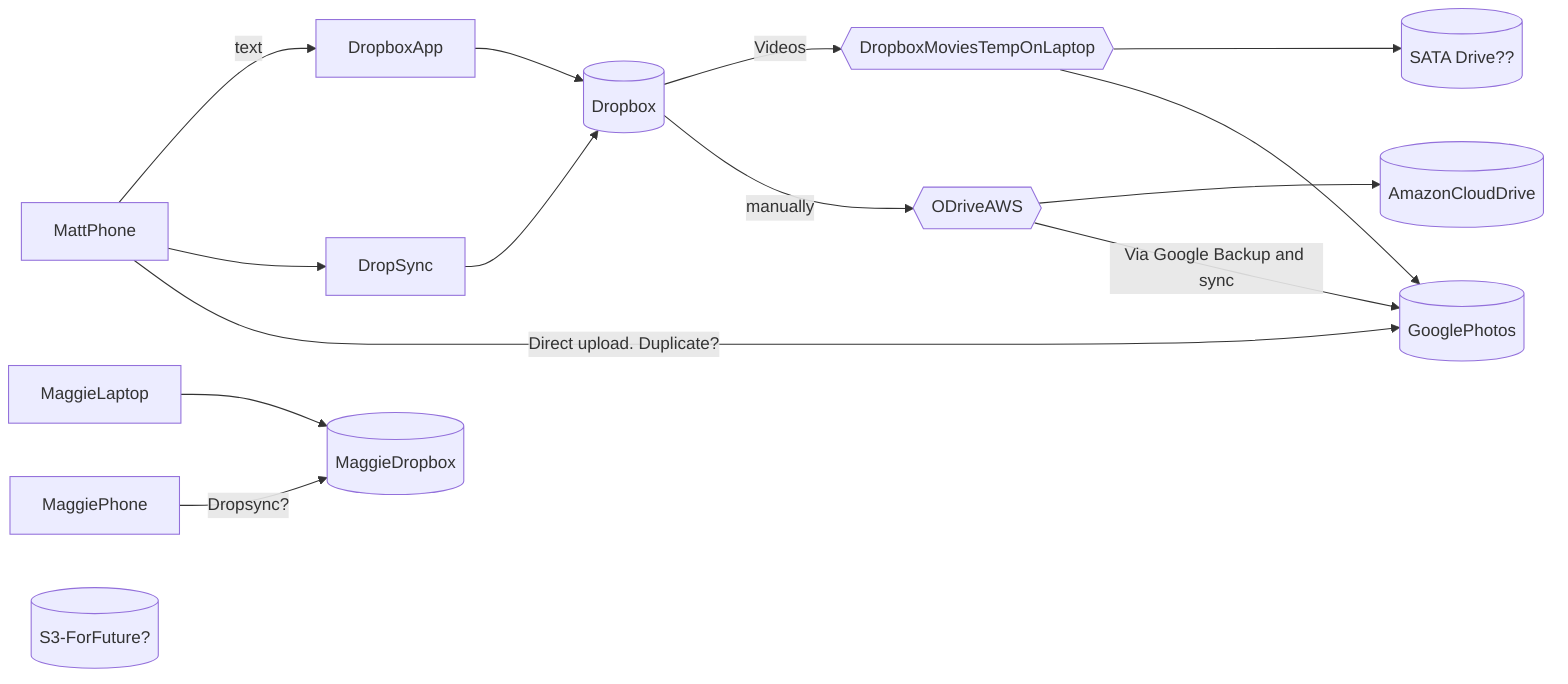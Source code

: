 graph LR

MattPhone --> | text | DropboxApp 
DropboxApp --> Dropbox[(Dropbox)]
MattPhone --> DropSync
DropSync --> Dropbox
MattPhone --> | Direct upload. Duplicate? | GooglePhotos[(GooglePhotos)]

MaggieLaptop --> MaggieDropbox[(MaggieDropbox)]
MaggiePhone --> | Dropsync? | MaggieDropbox

Dropbox --> |Videos| DropboxMoviesTemp{{DropboxMoviesTempOnLaptop}}
DropboxMoviesTemp --> SATA[(SATA Drive??)]
DropboxMoviesTemp --> GooglePhotos


Dropbox --> | manually | ODriveAWS{{ODriveAWS}}
ODriveAWS --> AmazonCloudDrive[(AmazonCloudDrive)]
ODriveAWS --> | Via Google Backup and sync | GooglePhotos
S3[(S3-ForFuture?)]